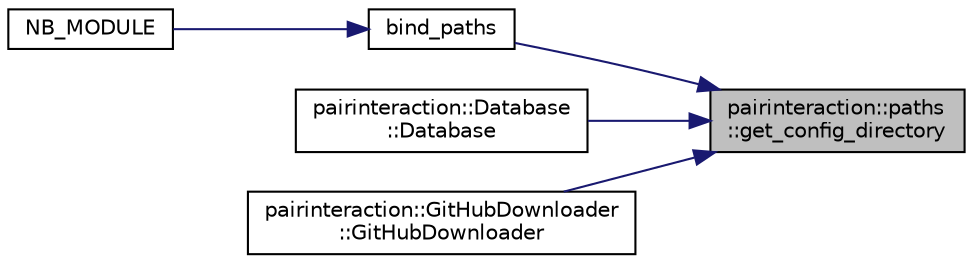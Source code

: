 digraph "pairinteraction::paths::get_config_directory"
{
 // INTERACTIVE_SVG=YES
 // LATEX_PDF_SIZE
  bgcolor="transparent";
  edge [fontname="Helvetica",fontsize="10",labelfontname="Helvetica",labelfontsize="10"];
  node [fontname="Helvetica",fontsize="10",shape=record];
  rankdir="RL";
  Node1 [label="pairinteraction::paths\l::get_config_directory",height=0.2,width=0.4,color="black", fillcolor="grey75", style="filled", fontcolor="black",tooltip=" "];
  Node1 -> Node2 [dir="back",color="midnightblue",fontsize="10",style="solid",fontname="Helvetica"];
  Node2 [label="bind_paths",height=0.2,width=0.4,color="black",URL="$paths_8py_8cpp.html#a9e3b51e5d11f1dcff3784d0cb153de80",tooltip=" "];
  Node2 -> Node3 [dir="back",color="midnightblue",fontsize="10",style="solid",fontname="Helvetica"];
  Node3 [label="NB_MODULE",height=0.2,width=0.4,color="black",URL="$bindings_8cpp.html#a121a6270e082fc3ed1be7ff2f695b95d",tooltip=" "];
  Node1 -> Node4 [dir="back",color="midnightblue",fontsize="10",style="solid",fontname="Helvetica"];
  Node4 [label="pairinteraction::Database\l::Database",height=0.2,width=0.4,color="black",URL="$classpairinteraction_1_1Database.html#a4003ea4eba5b422b124b2548d8ddf966",tooltip=" "];
  Node1 -> Node5 [dir="back",color="midnightblue",fontsize="10",style="solid",fontname="Helvetica"];
  Node5 [label="pairinteraction::GitHubDownloader\l::GitHubDownloader",height=0.2,width=0.4,color="black",URL="$classpairinteraction_1_1GitHubDownloader.html#abfea0057de7eaf3dc2199a2351ee0cc6",tooltip=" "];
}
